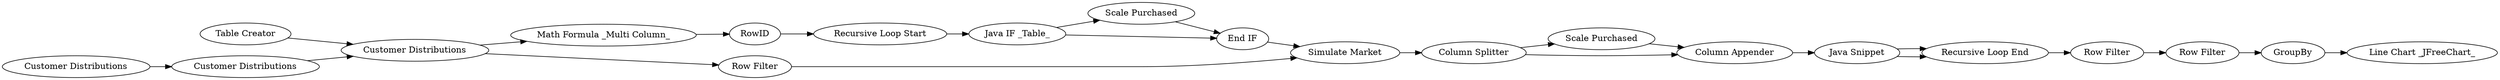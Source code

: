 digraph {
	1 [label="Table Creator"]
	2 [label="Customer Distributions"]
	3 [label="Customer Distributions"]
	4 [label="Customer Distributions"]
	5 [label="Math Formula _Multi Column_"]
	6 [label=RowID]
	7 [label="Recursive Loop Start"]
	8 [label="Simulate Market"]
	9 [label="Scale Purchased"]
	10 [label="Column Splitter"]
	12 [label="Java Snippet"]
	13 [label="Recursive Loop End"]
	18 [label="Row Filter"]
	21 [label=GroupBy]
	22 [label="Line Chart _JFreeChart_"]
	23 [label="Row Filter"]
	24 [label="Java IF _Table_"]
	28 [label="Scale Purchased"]
	29 [label="End IF"]
	30 [label="Row Filter"]
	31 [label="Column Appender"]
	1 -> 2
	2 -> 5
	2 -> 30
	3 -> 4
	4 -> 2
	5 -> 6
	6 -> 7
	7 -> 24
	8 -> 10
	9 -> 31
	10 -> 9
	10 -> 31
	12 -> 13
	12 -> 13
	13 -> 18
	18 -> 23
	21 -> 22
	23 -> 21
	24 -> 28
	24 -> 29
	28 -> 29
	29 -> 8
	30 -> 8
	31 -> 12
	rankdir=LR
}
